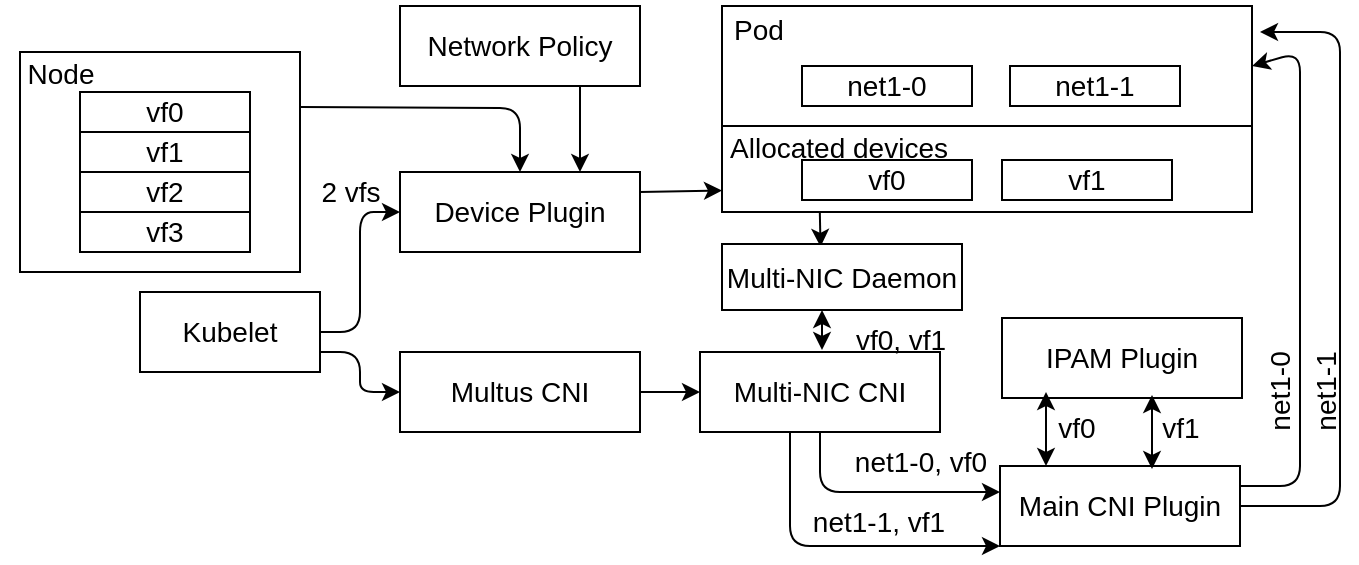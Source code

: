 <mxfile>
    <diagram id="R_PuKiIMnyWnv1Evqzq0" name="Page-1">
        <mxGraphModel dx="374" dy="439" grid="1" gridSize="10" guides="1" tooltips="1" connect="1" arrows="1" fold="1" page="1" pageScale="1" pageWidth="850" pageHeight="1100" math="0" shadow="0">
            <root>
                <mxCell id="0"/>
                <mxCell id="1" parent="0"/>
                <mxCell id="35" style="edgeStyle=none;html=1;entryX=0.642;entryY=0;entryDx=0;entryDy=0;entryPerimeter=0;fontSize=14;startArrow=classic;startFill=1;" parent="1" edge="1">
                    <mxGeometry relative="1" as="geometry">
                        <mxPoint x="481" y="289" as="sourcePoint"/>
                        <mxPoint x="481.0" y="309" as="targetPoint"/>
                    </mxGeometry>
                </mxCell>
                <mxCell id="74" style="edgeStyle=none;html=1;exitX=0.177;exitY=0.996;exitDx=0;exitDy=0;exitPerimeter=0;entryX=0.394;entryY=0.043;entryDx=0;entryDy=0;entryPerimeter=0;" parent="1" edge="1">
                    <mxGeometry relative="1" as="geometry">
                        <mxPoint x="479.905" y="239.828" as="sourcePoint"/>
                        <mxPoint x="480.28" y="257.419" as="targetPoint"/>
                    </mxGeometry>
                </mxCell>
                <mxCell id="25" value="" style="rounded=0;whiteSpace=wrap;html=1;fontSize=14;" parent="1" vertex="1">
                    <mxGeometry x="431" y="197" width="265" height="43" as="geometry"/>
                </mxCell>
                <mxCell id="75" style="edgeStyle=none;html=1;exitX=1;exitY=0.25;exitDx=0;exitDy=0;entryX=0;entryY=0.75;entryDx=0;entryDy=0;" parent="1" source="2" target="25" edge="1">
                    <mxGeometry relative="1" as="geometry"/>
                </mxCell>
                <mxCell id="2" value="Device Plugin" style="rounded=0;whiteSpace=wrap;html=1;fontSize=14;" parent="1" vertex="1">
                    <mxGeometry x="270" y="220" width="120" height="40" as="geometry"/>
                </mxCell>
                <mxCell id="3" value="Multi-NIC CNI" style="rounded=0;whiteSpace=wrap;html=1;fontSize=14;" parent="1" vertex="1">
                    <mxGeometry x="420" y="310" width="120" height="40" as="geometry"/>
                </mxCell>
                <mxCell id="4" value="IPAM Plugin" style="rounded=0;whiteSpace=wrap;html=1;fontSize=14;" parent="1" vertex="1">
                    <mxGeometry x="571" y="293" width="120" height="40" as="geometry"/>
                </mxCell>
                <mxCell id="15" style="edgeStyle=none;html=1;exitX=1;exitY=0.5;exitDx=0;exitDy=0;entryX=0;entryY=0.5;entryDx=0;entryDy=0;fontSize=14;" parent="1" source="9" target="3" edge="1">
                    <mxGeometry relative="1" as="geometry"/>
                </mxCell>
                <mxCell id="9" value="Multus CNI" style="rounded=0;whiteSpace=wrap;html=1;fontSize=14;" parent="1" vertex="1">
                    <mxGeometry x="270" y="310" width="120" height="40" as="geometry"/>
                </mxCell>
                <mxCell id="12" style="edgeStyle=none;html=1;exitX=1;exitY=0.5;exitDx=0;exitDy=0;entryX=0;entryY=0.5;entryDx=0;entryDy=0;fontSize=14;" parent="1" source="11" target="2" edge="1">
                    <mxGeometry relative="1" as="geometry">
                        <Array as="points">
                            <mxPoint x="250" y="300"/>
                            <mxPoint x="250" y="240"/>
                        </Array>
                    </mxGeometry>
                </mxCell>
                <mxCell id="11" value="Kubelet" style="rounded=0;whiteSpace=wrap;html=1;fontSize=14;" parent="1" vertex="1">
                    <mxGeometry x="140" y="280" width="90" height="40" as="geometry"/>
                </mxCell>
                <mxCell id="13" style="edgeStyle=none;html=1;exitX=1;exitY=0.75;exitDx=0;exitDy=0;entryX=0;entryY=0.5;entryDx=0;entryDy=0;fontSize=14;" parent="1" source="11" target="9" edge="1">
                    <mxGeometry relative="1" as="geometry">
                        <mxPoint x="240" y="310" as="sourcePoint"/>
                        <mxPoint x="300.0" y="250" as="targetPoint"/>
                        <Array as="points">
                            <mxPoint x="250" y="310"/>
                            <mxPoint x="250" y="330"/>
                            <mxPoint x="270" y="330"/>
                        </Array>
                    </mxGeometry>
                </mxCell>
                <mxCell id="17" value="" style="rounded=0;whiteSpace=wrap;html=1;fontSize=14;" parent="1" vertex="1">
                    <mxGeometry x="431" y="137" width="265" height="60" as="geometry"/>
                </mxCell>
                <mxCell id="19" value="Pod" style="text;html=1;align=center;verticalAlign=middle;resizable=0;points=[];autosize=1;strokeColor=none;fillColor=none;fontSize=14;" parent="1" vertex="1">
                    <mxGeometry x="424" y="134" width="50" height="30" as="geometry"/>
                </mxCell>
                <mxCell id="20" value="vf0" style="rounded=0;whiteSpace=wrap;html=1;fontSize=14;" parent="1" vertex="1">
                    <mxGeometry x="471" y="214" width="85" height="20" as="geometry"/>
                </mxCell>
                <mxCell id="21" value="vf1" style="rounded=0;whiteSpace=wrap;html=1;fontSize=14;" parent="1" vertex="1">
                    <mxGeometry x="571" y="214" width="85" height="20" as="geometry"/>
                </mxCell>
                <mxCell id="24" value="Allocated devices" style="text;html=1;align=center;verticalAlign=middle;resizable=0;points=[];autosize=1;strokeColor=none;fillColor=none;fontSize=14;" parent="1" vertex="1">
                    <mxGeometry x="424" y="193" width="130" height="30" as="geometry"/>
                </mxCell>
                <mxCell id="60" style="edgeStyle=none;html=1;exitX=1;exitY=0.25;exitDx=0;exitDy=0;entryX=0.5;entryY=0;entryDx=0;entryDy=0;" parent="1" source="26" target="2" edge="1">
                    <mxGeometry relative="1" as="geometry">
                        <Array as="points">
                            <mxPoint x="330" y="188"/>
                        </Array>
                    </mxGeometry>
                </mxCell>
                <mxCell id="26" value="" style="rounded=0;whiteSpace=wrap;html=1;fontSize=14;" parent="1" vertex="1">
                    <mxGeometry x="80" y="160" width="140" height="110" as="geometry"/>
                </mxCell>
                <mxCell id="27" value="Node" style="text;html=1;align=center;verticalAlign=middle;resizable=0;points=[];autosize=1;strokeColor=none;fillColor=none;fontSize=14;" parent="1" vertex="1">
                    <mxGeometry x="70" y="156" width="60" height="30" as="geometry"/>
                </mxCell>
                <mxCell id="28" value="vf0" style="rounded=0;whiteSpace=wrap;html=1;fontSize=14;" parent="1" vertex="1">
                    <mxGeometry x="110" y="180" width="85" height="20" as="geometry"/>
                </mxCell>
                <mxCell id="29" value="vf1" style="rounded=0;whiteSpace=wrap;html=1;fontSize=14;" parent="1" vertex="1">
                    <mxGeometry x="110" y="200" width="85" height="20" as="geometry"/>
                </mxCell>
                <mxCell id="30" value="vf2" style="rounded=0;whiteSpace=wrap;html=1;fontSize=14;" parent="1" vertex="1">
                    <mxGeometry x="110" y="220" width="85" height="20" as="geometry"/>
                </mxCell>
                <mxCell id="31" value="vf3" style="rounded=0;whiteSpace=wrap;html=1;fontSize=14;" parent="1" vertex="1">
                    <mxGeometry x="110" y="240" width="85" height="20" as="geometry"/>
                </mxCell>
                <mxCell id="34" value="2 vfs" style="text;html=1;align=center;verticalAlign=middle;resizable=0;points=[];autosize=1;strokeColor=none;fillColor=none;fontSize=14;" parent="1" vertex="1">
                    <mxGeometry x="220" y="215" width="50" height="30" as="geometry"/>
                </mxCell>
                <mxCell id="41" value="net1-0" style="rounded=0;whiteSpace=wrap;html=1;fontSize=14;" parent="1" vertex="1">
                    <mxGeometry x="471" y="167" width="85" height="20" as="geometry"/>
                </mxCell>
                <mxCell id="42" value="net1-1" style="rounded=0;whiteSpace=wrap;html=1;fontSize=14;" parent="1" vertex="1">
                    <mxGeometry x="575" y="167" width="85" height="20" as="geometry"/>
                </mxCell>
                <mxCell id="43" value="net1-0" style="text;html=1;align=center;verticalAlign=middle;resizable=0;points=[];autosize=1;strokeColor=none;fillColor=none;fontSize=14;rotation=270;" parent="1" vertex="1">
                    <mxGeometry x="680" y="315" width="60" height="30" as="geometry"/>
                </mxCell>
                <mxCell id="48" value="vf0, vf1" style="text;html=1;align=center;verticalAlign=middle;resizable=0;points=[];autosize=1;strokeColor=none;fillColor=none;fontSize=14;" parent="1" vertex="1">
                    <mxGeometry x="485" y="289" width="70" height="30" as="geometry"/>
                </mxCell>
                <mxCell id="53" style="edgeStyle=none;html=1;exitX=1;exitY=0.25;exitDx=0;exitDy=0;entryX=1;entryY=0.5;entryDx=0;entryDy=0;" parent="1" source="49" target="17" edge="1">
                    <mxGeometry relative="1" as="geometry">
                        <Array as="points">
                            <mxPoint x="720" y="377"/>
                            <mxPoint x="720" y="160"/>
                        </Array>
                    </mxGeometry>
                </mxCell>
                <mxCell id="49" value="Main CNI Plugin" style="rounded=0;whiteSpace=wrap;html=1;fontSize=14;" parent="1" vertex="1">
                    <mxGeometry x="570" y="367" width="120" height="40" as="geometry"/>
                </mxCell>
                <mxCell id="54" style="edgeStyle=none;html=1;exitX=1;exitY=0.5;exitDx=0;exitDy=0;" parent="1" source="49" edge="1">
                    <mxGeometry relative="1" as="geometry">
                        <mxPoint x="700" y="387" as="sourcePoint"/>
                        <mxPoint x="700" y="150" as="targetPoint"/>
                        <Array as="points">
                            <mxPoint x="740" y="387"/>
                            <mxPoint x="740" y="150"/>
                        </Array>
                    </mxGeometry>
                </mxCell>
                <mxCell id="55" value="net1-1" style="text;html=1;align=center;verticalAlign=middle;resizable=0;points=[];autosize=1;strokeColor=none;fillColor=none;fontSize=14;rotation=270;" parent="1" vertex="1">
                    <mxGeometry x="703" y="315" width="60" height="30" as="geometry"/>
                </mxCell>
                <mxCell id="61" style="edgeStyle=none;html=1;" parent="1" edge="1">
                    <mxGeometry relative="1" as="geometry">
                        <Array as="points">
                            <mxPoint x="480" y="380"/>
                        </Array>
                        <mxPoint x="570" y="380" as="targetPoint"/>
                        <mxPoint x="480" y="350" as="sourcePoint"/>
                    </mxGeometry>
                </mxCell>
                <mxCell id="63" style="edgeStyle=none;html=1;exitX=0.375;exitY=0.996;exitDx=0;exitDy=0;entryX=0;entryY=1;entryDx=0;entryDy=0;exitPerimeter=0;" parent="1" edge="1">
                    <mxGeometry relative="1" as="geometry">
                        <mxPoint x="465" y="349.84" as="sourcePoint"/>
                        <mxPoint x="570" y="407" as="targetPoint"/>
                        <Array as="points">
                            <mxPoint x="465" y="407"/>
                        </Array>
                    </mxGeometry>
                </mxCell>
                <mxCell id="64" value="net1-0, vf0" style="text;html=1;align=center;verticalAlign=middle;resizable=0;points=[];autosize=1;strokeColor=none;fillColor=none;fontSize=14;" parent="1" vertex="1">
                    <mxGeometry x="485" y="350" width="90" height="30" as="geometry"/>
                </mxCell>
                <mxCell id="65" value="net1-1, vf1" style="text;html=1;align=center;verticalAlign=middle;resizable=0;points=[];autosize=1;strokeColor=none;fillColor=none;fontSize=14;" parent="1" vertex="1">
                    <mxGeometry x="464" y="380" width="90" height="30" as="geometry"/>
                </mxCell>
                <mxCell id="67" style="edgeStyle=none;html=1;startArrow=classic;startFill=1;fontSize=14;entryX=0.25;entryY=0;entryDx=0;entryDy=0;" parent="1" edge="1">
                    <mxGeometry relative="1" as="geometry">
                        <mxPoint x="593" y="330" as="sourcePoint"/>
                        <mxPoint x="593" y="367" as="targetPoint"/>
                    </mxGeometry>
                </mxCell>
                <mxCell id="68" value="vf0" style="text;html=1;align=center;verticalAlign=middle;resizable=0;points=[];autosize=1;strokeColor=none;fillColor=none;fontSize=14;" parent="1" vertex="1">
                    <mxGeometry x="587.5" y="333" width="40" height="30" as="geometry"/>
                </mxCell>
                <mxCell id="69" value="vf1" style="text;html=1;align=center;verticalAlign=middle;resizable=0;points=[];autosize=1;strokeColor=none;fillColor=none;fontSize=14;" parent="1" vertex="1">
                    <mxGeometry x="640" y="333" width="40" height="30" as="geometry"/>
                </mxCell>
                <mxCell id="70" style="edgeStyle=none;html=1;startArrow=classic;startFill=1;fontSize=14;entryX=0.25;entryY=0;entryDx=0;entryDy=0;" parent="1" edge="1">
                    <mxGeometry relative="1" as="geometry">
                        <mxPoint x="646" y="331.5" as="sourcePoint"/>
                        <mxPoint x="646" y="368.5" as="targetPoint"/>
                    </mxGeometry>
                </mxCell>
                <mxCell id="71" value="Multi-NIC Daemon" style="rounded=0;whiteSpace=wrap;html=1;fontSize=14;" parent="1" vertex="1">
                    <mxGeometry x="431" y="256" width="120" height="33" as="geometry"/>
                </mxCell>
                <mxCell id="77" style="edgeStyle=none;html=1;exitX=0.75;exitY=1;exitDx=0;exitDy=0;entryX=0.75;entryY=0;entryDx=0;entryDy=0;" edge="1" parent="1" source="76" target="2">
                    <mxGeometry relative="1" as="geometry"/>
                </mxCell>
                <mxCell id="76" value="Network Policy" style="rounded=0;whiteSpace=wrap;html=1;fontSize=14;" vertex="1" parent="1">
                    <mxGeometry x="270" y="137" width="120" height="40" as="geometry"/>
                </mxCell>
            </root>
        </mxGraphModel>
    </diagram>
</mxfile>